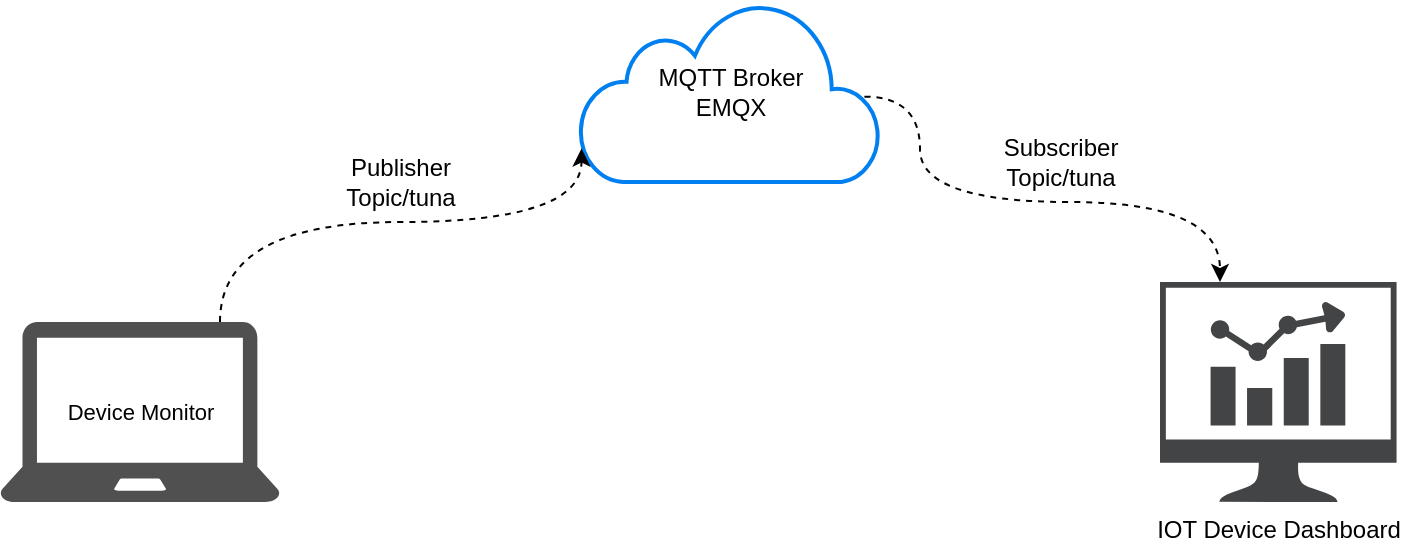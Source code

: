 <mxfile version="27.0.5">
  <diagram name="Page-1" id="PhUzFTjf2ndG_95ET-TA">
    <mxGraphModel dx="1181" dy="630" grid="1" gridSize="10" guides="1" tooltips="1" connect="1" arrows="1" fold="1" page="1" pageScale="1" pageWidth="827" pageHeight="1169" math="0" shadow="0">
      <root>
        <mxCell id="0" />
        <mxCell id="1" parent="0" />
        <mxCell id="_XNufoT1EDonPCBG201--14" style="edgeStyle=orthogonalEdgeStyle;rounded=0;orthogonalLoop=1;jettySize=auto;html=1;curved=1;exitX=0.948;exitY=0.526;exitDx=0;exitDy=0;exitPerimeter=0;dashed=1;" edge="1" parent="1" source="_XNufoT1EDonPCBG201--5" target="_XNufoT1EDonPCBG201--11">
          <mxGeometry relative="1" as="geometry">
            <Array as="points">
              <mxPoint x="490" y="307" />
              <mxPoint x="490" y="360" />
              <mxPoint x="640" y="360" />
            </Array>
          </mxGeometry>
        </mxCell>
        <mxCell id="_XNufoT1EDonPCBG201--5" value="MQTT Broker&lt;div&gt;EMQX&lt;/div&gt;" style="html=1;verticalLabelPosition=middle;align=center;labelBackgroundColor=none;verticalAlign=middle;strokeWidth=2;strokeColor=light-dark(#0080F0,#B3B3B3);shadow=0;dashed=0;shape=mxgraph.ios7.icons.cloud;fillColor=none;labelPosition=center;" vertex="1" parent="1">
          <mxGeometry x="320" y="260" width="150" height="90" as="geometry" />
        </mxCell>
        <mxCell id="_XNufoT1EDonPCBG201--8" value="Device Monitor" style="sketch=0;pointerEvents=1;shadow=0;dashed=0;html=1;strokeColor=none;fillColor=#505050;labelPosition=center;verticalLabelPosition=middle;verticalAlign=middle;outlineConnect=0;align=center;shape=mxgraph.office.devices.laptop;fontSize=11;" vertex="1" parent="1">
          <mxGeometry x="30" y="420" width="140" height="90" as="geometry" />
        </mxCell>
        <mxCell id="_XNufoT1EDonPCBG201--11" value="IOT Device Dashboard" style="sketch=0;pointerEvents=1;shadow=0;dashed=0;html=1;strokeColor=none;fillColor=#434445;aspect=fixed;labelPosition=center;verticalLabelPosition=bottom;verticalAlign=top;align=center;outlineConnect=0;shape=mxgraph.vvd.nsx_dashboard;" vertex="1" parent="1">
          <mxGeometry x="610" y="400" width="118.28" height="110" as="geometry" />
        </mxCell>
        <mxCell id="_XNufoT1EDonPCBG201--12" style="edgeStyle=orthogonalEdgeStyle;rounded=0;orthogonalLoop=1;jettySize=auto;html=1;dashed=1;curved=1;entryX=0.005;entryY=0.814;entryDx=0;entryDy=0;entryPerimeter=0;" edge="1" parent="1" source="_XNufoT1EDonPCBG201--8" target="_XNufoT1EDonPCBG201--5">
          <mxGeometry relative="1" as="geometry">
            <Array as="points">
              <mxPoint x="140" y="370" />
              <mxPoint x="321" y="370" />
            </Array>
          </mxGeometry>
        </mxCell>
        <mxCell id="_XNufoT1EDonPCBG201--15" value="Publisher&lt;div&gt;Topic/tuna&lt;/div&gt;" style="text;html=1;align=center;verticalAlign=middle;resizable=0;points=[];autosize=1;strokeColor=none;fillColor=none;" vertex="1" parent="1">
          <mxGeometry x="190" y="330" width="80" height="40" as="geometry" />
        </mxCell>
        <mxCell id="_XNufoT1EDonPCBG201--16" value="Subscriber&lt;div&gt;Topic/tuna&lt;/div&gt;" style="text;html=1;align=center;verticalAlign=middle;resizable=0;points=[];autosize=1;strokeColor=none;fillColor=none;rotation=0;" vertex="1" parent="1">
          <mxGeometry x="520" y="320" width="80" height="40" as="geometry" />
        </mxCell>
      </root>
    </mxGraphModel>
  </diagram>
</mxfile>
